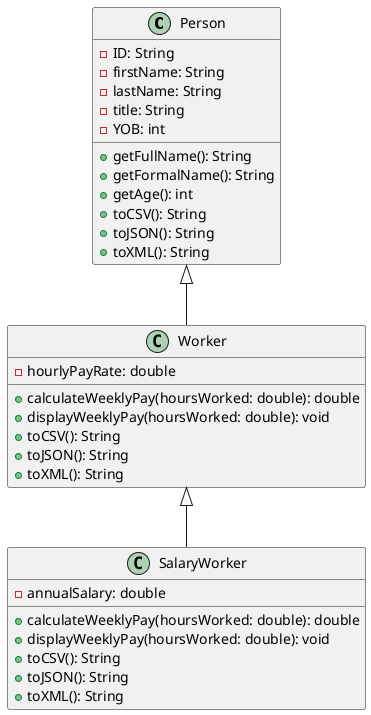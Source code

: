 @startuml
class Person {
    - ID: String
    - firstName: String
    - lastName: String
    - title: String
    - YOB: int
    + getFullName(): String
    + getFormalName(): String
    + getAge(): int
    + toCSV(): String
    + toJSON(): String
    + toXML(): String
}

class Worker {
    - hourlyPayRate: double
    + calculateWeeklyPay(hoursWorked: double): double
    + displayWeeklyPay(hoursWorked: double): void
    + toCSV(): String
    + toJSON(): String
    + toXML(): String
}

class SalaryWorker {
    - annualSalary: double
    + calculateWeeklyPay(hoursWorked: double): double
    + displayWeeklyPay(hoursWorked: double): void
    + toCSV(): String
    + toJSON(): String
    + toXML(): String
}

Person <|-- Worker
Worker <|-- SalaryWorker
@enduml